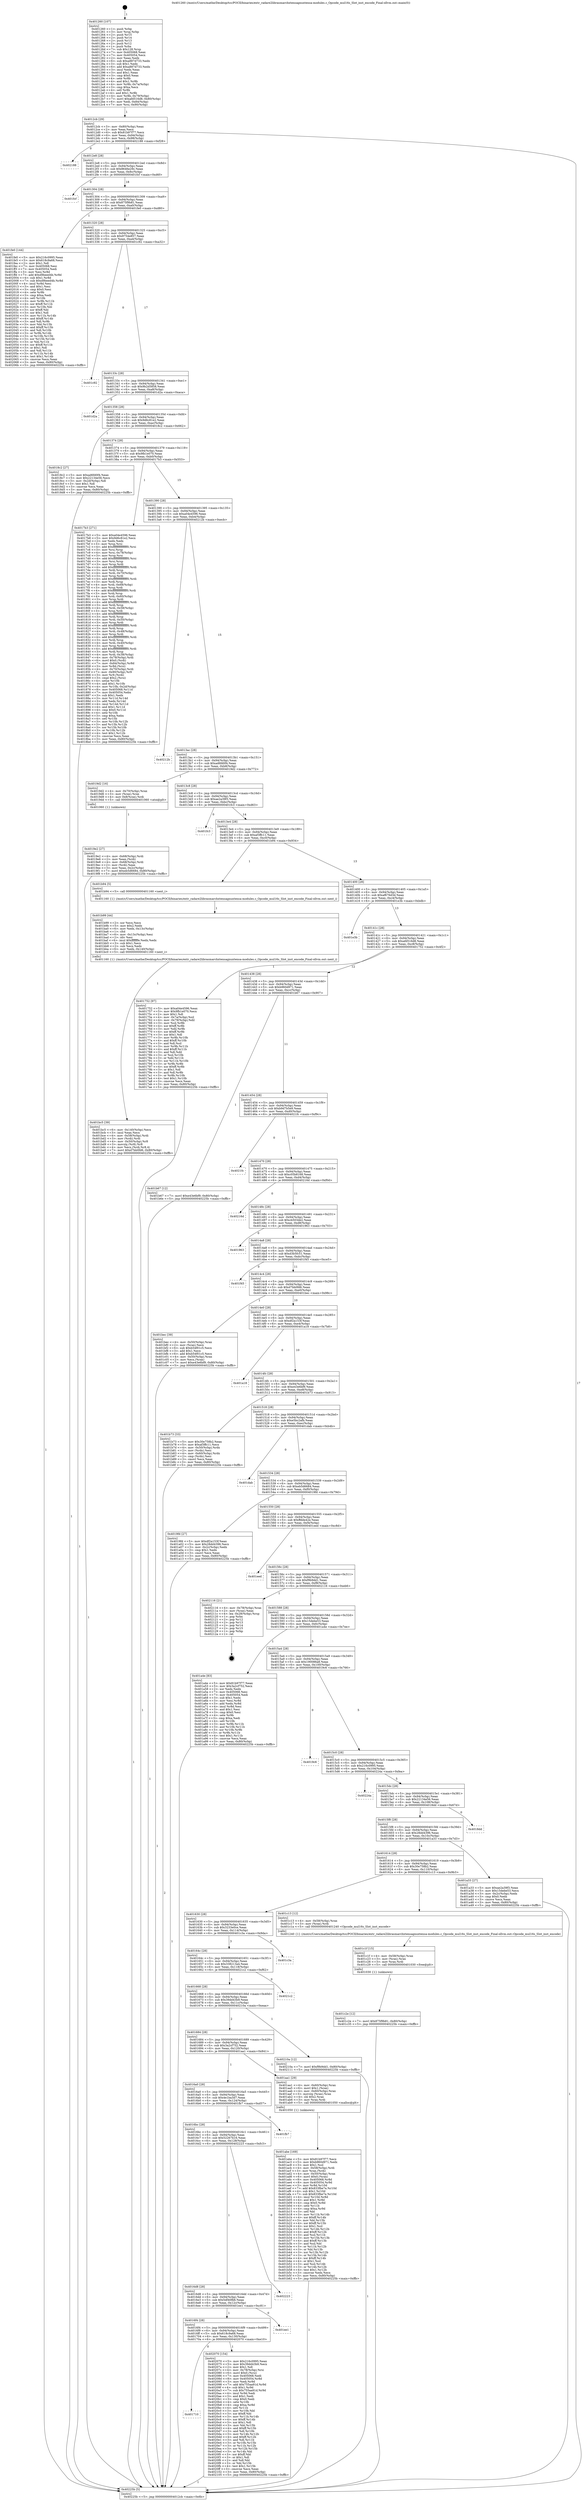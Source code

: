 digraph "0x401260" {
  label = "0x401260 (/mnt/c/Users/mathe/Desktop/tcc/POCII/binaries/extr_radare2librasmarchxtensagnuxtensa-modules.c_Opcode_mul16s_Slot_inst_encode_Final-ollvm.out::main(0))"
  labelloc = "t"
  node[shape=record]

  Entry [label="",width=0.3,height=0.3,shape=circle,fillcolor=black,style=filled]
  "0x4012cb" [label="{
     0x4012cb [29]\l
     | [instrs]\l
     &nbsp;&nbsp;0x4012cb \<+3\>: mov -0x80(%rbp),%eax\l
     &nbsp;&nbsp;0x4012ce \<+2\>: mov %eax,%ecx\l
     &nbsp;&nbsp;0x4012d0 \<+6\>: sub $0x81b97f77,%ecx\l
     &nbsp;&nbsp;0x4012d6 \<+6\>: mov %eax,-0x94(%rbp)\l
     &nbsp;&nbsp;0x4012dc \<+6\>: mov %ecx,-0x98(%rbp)\l
     &nbsp;&nbsp;0x4012e2 \<+6\>: je 0000000000402188 \<main+0xf28\>\l
  }"]
  "0x402188" [label="{
     0x402188\l
  }", style=dashed]
  "0x4012e8" [label="{
     0x4012e8 [28]\l
     | [instrs]\l
     &nbsp;&nbsp;0x4012e8 \<+5\>: jmp 00000000004012ed \<main+0x8d\>\l
     &nbsp;&nbsp;0x4012ed \<+6\>: mov -0x94(%rbp),%eax\l
     &nbsp;&nbsp;0x4012f3 \<+5\>: sub $0x8646e29c,%eax\l
     &nbsp;&nbsp;0x4012f8 \<+6\>: mov %eax,-0x9c(%rbp)\l
     &nbsp;&nbsp;0x4012fe \<+6\>: je 0000000000401fcf \<main+0xd6f\>\l
  }"]
  Exit [label="",width=0.3,height=0.3,shape=circle,fillcolor=black,style=filled,peripheries=2]
  "0x401fcf" [label="{
     0x401fcf\l
  }", style=dashed]
  "0x401304" [label="{
     0x401304 [28]\l
     | [instrs]\l
     &nbsp;&nbsp;0x401304 \<+5\>: jmp 0000000000401309 \<main+0xa9\>\l
     &nbsp;&nbsp;0x401309 \<+6\>: mov -0x94(%rbp),%eax\l
     &nbsp;&nbsp;0x40130f \<+5\>: sub $0x875f9b81,%eax\l
     &nbsp;&nbsp;0x401314 \<+6\>: mov %eax,-0xa0(%rbp)\l
     &nbsp;&nbsp;0x40131a \<+6\>: je 0000000000401fe0 \<main+0xd80\>\l
  }"]
  "0x401710" [label="{
     0x401710\l
  }", style=dashed]
  "0x401fe0" [label="{
     0x401fe0 [144]\l
     | [instrs]\l
     &nbsp;&nbsp;0x401fe0 \<+5\>: mov $0x216c0995,%eax\l
     &nbsp;&nbsp;0x401fe5 \<+5\>: mov $0x618c9a68,%ecx\l
     &nbsp;&nbsp;0x401fea \<+2\>: mov $0x1,%dl\l
     &nbsp;&nbsp;0x401fec \<+7\>: mov 0x405068,%esi\l
     &nbsp;&nbsp;0x401ff3 \<+7\>: mov 0x405054,%edi\l
     &nbsp;&nbsp;0x401ffa \<+3\>: mov %esi,%r8d\l
     &nbsp;&nbsp;0x401ffd \<+7\>: add $0xd9beed4b,%r8d\l
     &nbsp;&nbsp;0x402004 \<+4\>: sub $0x1,%r8d\l
     &nbsp;&nbsp;0x402008 \<+7\>: sub $0xd9beed4b,%r8d\l
     &nbsp;&nbsp;0x40200f \<+4\>: imul %r8d,%esi\l
     &nbsp;&nbsp;0x402013 \<+3\>: and $0x1,%esi\l
     &nbsp;&nbsp;0x402016 \<+3\>: cmp $0x0,%esi\l
     &nbsp;&nbsp;0x402019 \<+4\>: sete %r9b\l
     &nbsp;&nbsp;0x40201d \<+3\>: cmp $0xa,%edi\l
     &nbsp;&nbsp;0x402020 \<+4\>: setl %r10b\l
     &nbsp;&nbsp;0x402024 \<+3\>: mov %r9b,%r11b\l
     &nbsp;&nbsp;0x402027 \<+4\>: xor $0xff,%r11b\l
     &nbsp;&nbsp;0x40202b \<+3\>: mov %r10b,%bl\l
     &nbsp;&nbsp;0x40202e \<+3\>: xor $0xff,%bl\l
     &nbsp;&nbsp;0x402031 \<+3\>: xor $0x1,%dl\l
     &nbsp;&nbsp;0x402034 \<+3\>: mov %r11b,%r14b\l
     &nbsp;&nbsp;0x402037 \<+4\>: and $0xff,%r14b\l
     &nbsp;&nbsp;0x40203b \<+3\>: and %dl,%r9b\l
     &nbsp;&nbsp;0x40203e \<+3\>: mov %bl,%r15b\l
     &nbsp;&nbsp;0x402041 \<+4\>: and $0xff,%r15b\l
     &nbsp;&nbsp;0x402045 \<+3\>: and %dl,%r10b\l
     &nbsp;&nbsp;0x402048 \<+3\>: or %r9b,%r14b\l
     &nbsp;&nbsp;0x40204b \<+3\>: or %r10b,%r15b\l
     &nbsp;&nbsp;0x40204e \<+3\>: xor %r15b,%r14b\l
     &nbsp;&nbsp;0x402051 \<+3\>: or %bl,%r11b\l
     &nbsp;&nbsp;0x402054 \<+4\>: xor $0xff,%r11b\l
     &nbsp;&nbsp;0x402058 \<+3\>: or $0x1,%dl\l
     &nbsp;&nbsp;0x40205b \<+3\>: and %dl,%r11b\l
     &nbsp;&nbsp;0x40205e \<+3\>: or %r11b,%r14b\l
     &nbsp;&nbsp;0x402061 \<+4\>: test $0x1,%r14b\l
     &nbsp;&nbsp;0x402065 \<+3\>: cmovne %ecx,%eax\l
     &nbsp;&nbsp;0x402068 \<+3\>: mov %eax,-0x80(%rbp)\l
     &nbsp;&nbsp;0x40206b \<+5\>: jmp 000000000040225b \<main+0xffb\>\l
  }"]
  "0x401320" [label="{
     0x401320 [28]\l
     | [instrs]\l
     &nbsp;&nbsp;0x401320 \<+5\>: jmp 0000000000401325 \<main+0xc5\>\l
     &nbsp;&nbsp;0x401325 \<+6\>: mov -0x94(%rbp),%eax\l
     &nbsp;&nbsp;0x40132b \<+5\>: sub $0x9754e857,%eax\l
     &nbsp;&nbsp;0x401330 \<+6\>: mov %eax,-0xa4(%rbp)\l
     &nbsp;&nbsp;0x401336 \<+6\>: je 0000000000401c92 \<main+0xa32\>\l
  }"]
  "0x402070" [label="{
     0x402070 [154]\l
     | [instrs]\l
     &nbsp;&nbsp;0x402070 \<+5\>: mov $0x216c0995,%eax\l
     &nbsp;&nbsp;0x402075 \<+5\>: mov $0x39dd43b9,%ecx\l
     &nbsp;&nbsp;0x40207a \<+2\>: mov $0x1,%dl\l
     &nbsp;&nbsp;0x40207c \<+4\>: mov -0x78(%rbp),%rsi\l
     &nbsp;&nbsp;0x402080 \<+6\>: movl $0x0,(%rsi)\l
     &nbsp;&nbsp;0x402086 \<+7\>: mov 0x405068,%edi\l
     &nbsp;&nbsp;0x40208d \<+8\>: mov 0x405054,%r8d\l
     &nbsp;&nbsp;0x402095 \<+3\>: mov %edi,%r9d\l
     &nbsp;&nbsp;0x402098 \<+7\>: add $0x755aa91d,%r9d\l
     &nbsp;&nbsp;0x40209f \<+4\>: sub $0x1,%r9d\l
     &nbsp;&nbsp;0x4020a3 \<+7\>: sub $0x755aa91d,%r9d\l
     &nbsp;&nbsp;0x4020aa \<+4\>: imul %r9d,%edi\l
     &nbsp;&nbsp;0x4020ae \<+3\>: and $0x1,%edi\l
     &nbsp;&nbsp;0x4020b1 \<+3\>: cmp $0x0,%edi\l
     &nbsp;&nbsp;0x4020b4 \<+4\>: sete %r10b\l
     &nbsp;&nbsp;0x4020b8 \<+4\>: cmp $0xa,%r8d\l
     &nbsp;&nbsp;0x4020bc \<+4\>: setl %r11b\l
     &nbsp;&nbsp;0x4020c0 \<+3\>: mov %r10b,%bl\l
     &nbsp;&nbsp;0x4020c3 \<+3\>: xor $0xff,%bl\l
     &nbsp;&nbsp;0x4020c6 \<+3\>: mov %r11b,%r14b\l
     &nbsp;&nbsp;0x4020c9 \<+4\>: xor $0xff,%r14b\l
     &nbsp;&nbsp;0x4020cd \<+3\>: xor $0x1,%dl\l
     &nbsp;&nbsp;0x4020d0 \<+3\>: mov %bl,%r15b\l
     &nbsp;&nbsp;0x4020d3 \<+4\>: and $0xff,%r15b\l
     &nbsp;&nbsp;0x4020d7 \<+3\>: and %dl,%r10b\l
     &nbsp;&nbsp;0x4020da \<+3\>: mov %r14b,%r12b\l
     &nbsp;&nbsp;0x4020dd \<+4\>: and $0xff,%r12b\l
     &nbsp;&nbsp;0x4020e1 \<+3\>: and %dl,%r11b\l
     &nbsp;&nbsp;0x4020e4 \<+3\>: or %r10b,%r15b\l
     &nbsp;&nbsp;0x4020e7 \<+3\>: or %r11b,%r12b\l
     &nbsp;&nbsp;0x4020ea \<+3\>: xor %r12b,%r15b\l
     &nbsp;&nbsp;0x4020ed \<+3\>: or %r14b,%bl\l
     &nbsp;&nbsp;0x4020f0 \<+3\>: xor $0xff,%bl\l
     &nbsp;&nbsp;0x4020f3 \<+3\>: or $0x1,%dl\l
     &nbsp;&nbsp;0x4020f6 \<+2\>: and %dl,%bl\l
     &nbsp;&nbsp;0x4020f8 \<+3\>: or %bl,%r15b\l
     &nbsp;&nbsp;0x4020fb \<+4\>: test $0x1,%r15b\l
     &nbsp;&nbsp;0x4020ff \<+3\>: cmovne %ecx,%eax\l
     &nbsp;&nbsp;0x402102 \<+3\>: mov %eax,-0x80(%rbp)\l
     &nbsp;&nbsp;0x402105 \<+5\>: jmp 000000000040225b \<main+0xffb\>\l
  }"]
  "0x401c92" [label="{
     0x401c92\l
  }", style=dashed]
  "0x40133c" [label="{
     0x40133c [28]\l
     | [instrs]\l
     &nbsp;&nbsp;0x40133c \<+5\>: jmp 0000000000401341 \<main+0xe1\>\l
     &nbsp;&nbsp;0x401341 \<+6\>: mov -0x94(%rbp),%eax\l
     &nbsp;&nbsp;0x401347 \<+5\>: sub $0x9b2d5858,%eax\l
     &nbsp;&nbsp;0x40134c \<+6\>: mov %eax,-0xa8(%rbp)\l
     &nbsp;&nbsp;0x401352 \<+6\>: je 0000000000401d2a \<main+0xaca\>\l
  }"]
  "0x4016f4" [label="{
     0x4016f4 [28]\l
     | [instrs]\l
     &nbsp;&nbsp;0x4016f4 \<+5\>: jmp 00000000004016f9 \<main+0x499\>\l
     &nbsp;&nbsp;0x4016f9 \<+6\>: mov -0x94(%rbp),%eax\l
     &nbsp;&nbsp;0x4016ff \<+5\>: sub $0x618c9a68,%eax\l
     &nbsp;&nbsp;0x401704 \<+6\>: mov %eax,-0x130(%rbp)\l
     &nbsp;&nbsp;0x40170a \<+6\>: je 0000000000402070 \<main+0xe10\>\l
  }"]
  "0x401d2a" [label="{
     0x401d2a\l
  }", style=dashed]
  "0x401358" [label="{
     0x401358 [28]\l
     | [instrs]\l
     &nbsp;&nbsp;0x401358 \<+5\>: jmp 000000000040135d \<main+0xfd\>\l
     &nbsp;&nbsp;0x40135d \<+6\>: mov -0x94(%rbp),%eax\l
     &nbsp;&nbsp;0x401363 \<+5\>: sub $0x9d6c81e2,%eax\l
     &nbsp;&nbsp;0x401368 \<+6\>: mov %eax,-0xac(%rbp)\l
     &nbsp;&nbsp;0x40136e \<+6\>: je 00000000004018c2 \<main+0x662\>\l
  }"]
  "0x401ee1" [label="{
     0x401ee1\l
  }", style=dashed]
  "0x4018c2" [label="{
     0x4018c2 [27]\l
     | [instrs]\l
     &nbsp;&nbsp;0x4018c2 \<+5\>: mov $0xad6fd0f4,%eax\l
     &nbsp;&nbsp;0x4018c7 \<+5\>: mov $0x22134e56,%ecx\l
     &nbsp;&nbsp;0x4018cc \<+3\>: mov -0x2d(%rbp),%dl\l
     &nbsp;&nbsp;0x4018cf \<+3\>: test $0x1,%dl\l
     &nbsp;&nbsp;0x4018d2 \<+3\>: cmovne %ecx,%eax\l
     &nbsp;&nbsp;0x4018d5 \<+3\>: mov %eax,-0x80(%rbp)\l
     &nbsp;&nbsp;0x4018d8 \<+5\>: jmp 000000000040225b \<main+0xffb\>\l
  }"]
  "0x401374" [label="{
     0x401374 [28]\l
     | [instrs]\l
     &nbsp;&nbsp;0x401374 \<+5\>: jmp 0000000000401379 \<main+0x119\>\l
     &nbsp;&nbsp;0x401379 \<+6\>: mov -0x94(%rbp),%eax\l
     &nbsp;&nbsp;0x40137f \<+5\>: sub $0x9fb1e070,%eax\l
     &nbsp;&nbsp;0x401384 \<+6\>: mov %eax,-0xb0(%rbp)\l
     &nbsp;&nbsp;0x40138a \<+6\>: je 00000000004017b3 \<main+0x553\>\l
  }"]
  "0x4016d8" [label="{
     0x4016d8 [28]\l
     | [instrs]\l
     &nbsp;&nbsp;0x4016d8 \<+5\>: jmp 00000000004016dd \<main+0x47d\>\l
     &nbsp;&nbsp;0x4016dd \<+6\>: mov -0x94(%rbp),%eax\l
     &nbsp;&nbsp;0x4016e3 \<+5\>: sub $0x5df40fb6,%eax\l
     &nbsp;&nbsp;0x4016e8 \<+6\>: mov %eax,-0x12c(%rbp)\l
     &nbsp;&nbsp;0x4016ee \<+6\>: je 0000000000401ee1 \<main+0xc81\>\l
  }"]
  "0x4017b3" [label="{
     0x4017b3 [271]\l
     | [instrs]\l
     &nbsp;&nbsp;0x4017b3 \<+5\>: mov $0xa04e4596,%eax\l
     &nbsp;&nbsp;0x4017b8 \<+5\>: mov $0x9d6c81e2,%ecx\l
     &nbsp;&nbsp;0x4017bd \<+2\>: xor %edx,%edx\l
     &nbsp;&nbsp;0x4017bf \<+3\>: mov %rsp,%rsi\l
     &nbsp;&nbsp;0x4017c2 \<+4\>: add $0xfffffffffffffff0,%rsi\l
     &nbsp;&nbsp;0x4017c6 \<+3\>: mov %rsi,%rsp\l
     &nbsp;&nbsp;0x4017c9 \<+4\>: mov %rsi,-0x78(%rbp)\l
     &nbsp;&nbsp;0x4017cd \<+3\>: mov %rsp,%rsi\l
     &nbsp;&nbsp;0x4017d0 \<+4\>: add $0xfffffffffffffff0,%rsi\l
     &nbsp;&nbsp;0x4017d4 \<+3\>: mov %rsi,%rsp\l
     &nbsp;&nbsp;0x4017d7 \<+3\>: mov %rsp,%rdi\l
     &nbsp;&nbsp;0x4017da \<+4\>: add $0xfffffffffffffff0,%rdi\l
     &nbsp;&nbsp;0x4017de \<+3\>: mov %rdi,%rsp\l
     &nbsp;&nbsp;0x4017e1 \<+4\>: mov %rdi,-0x70(%rbp)\l
     &nbsp;&nbsp;0x4017e5 \<+3\>: mov %rsp,%rdi\l
     &nbsp;&nbsp;0x4017e8 \<+4\>: add $0xfffffffffffffff0,%rdi\l
     &nbsp;&nbsp;0x4017ec \<+3\>: mov %rdi,%rsp\l
     &nbsp;&nbsp;0x4017ef \<+4\>: mov %rdi,-0x68(%rbp)\l
     &nbsp;&nbsp;0x4017f3 \<+3\>: mov %rsp,%rdi\l
     &nbsp;&nbsp;0x4017f6 \<+4\>: add $0xfffffffffffffff0,%rdi\l
     &nbsp;&nbsp;0x4017fa \<+3\>: mov %rdi,%rsp\l
     &nbsp;&nbsp;0x4017fd \<+4\>: mov %rdi,-0x60(%rbp)\l
     &nbsp;&nbsp;0x401801 \<+3\>: mov %rsp,%rdi\l
     &nbsp;&nbsp;0x401804 \<+4\>: add $0xfffffffffffffff0,%rdi\l
     &nbsp;&nbsp;0x401808 \<+3\>: mov %rdi,%rsp\l
     &nbsp;&nbsp;0x40180b \<+4\>: mov %rdi,-0x58(%rbp)\l
     &nbsp;&nbsp;0x40180f \<+3\>: mov %rsp,%rdi\l
     &nbsp;&nbsp;0x401812 \<+4\>: add $0xfffffffffffffff0,%rdi\l
     &nbsp;&nbsp;0x401816 \<+3\>: mov %rdi,%rsp\l
     &nbsp;&nbsp;0x401819 \<+4\>: mov %rdi,-0x50(%rbp)\l
     &nbsp;&nbsp;0x40181d \<+3\>: mov %rsp,%rdi\l
     &nbsp;&nbsp;0x401820 \<+4\>: add $0xfffffffffffffff0,%rdi\l
     &nbsp;&nbsp;0x401824 \<+3\>: mov %rdi,%rsp\l
     &nbsp;&nbsp;0x401827 \<+4\>: mov %rdi,-0x48(%rbp)\l
     &nbsp;&nbsp;0x40182b \<+3\>: mov %rsp,%rdi\l
     &nbsp;&nbsp;0x40182e \<+4\>: add $0xfffffffffffffff0,%rdi\l
     &nbsp;&nbsp;0x401832 \<+3\>: mov %rdi,%rsp\l
     &nbsp;&nbsp;0x401835 \<+4\>: mov %rdi,-0x40(%rbp)\l
     &nbsp;&nbsp;0x401839 \<+3\>: mov %rsp,%rdi\l
     &nbsp;&nbsp;0x40183c \<+4\>: add $0xfffffffffffffff0,%rdi\l
     &nbsp;&nbsp;0x401840 \<+3\>: mov %rdi,%rsp\l
     &nbsp;&nbsp;0x401843 \<+4\>: mov %rdi,-0x38(%rbp)\l
     &nbsp;&nbsp;0x401847 \<+4\>: mov -0x78(%rbp),%rdi\l
     &nbsp;&nbsp;0x40184b \<+6\>: movl $0x0,(%rdi)\l
     &nbsp;&nbsp;0x401851 \<+7\>: mov -0x84(%rbp),%r8d\l
     &nbsp;&nbsp;0x401858 \<+3\>: mov %r8d,(%rsi)\l
     &nbsp;&nbsp;0x40185b \<+4\>: mov -0x70(%rbp),%rdi\l
     &nbsp;&nbsp;0x40185f \<+7\>: mov -0x90(%rbp),%r9\l
     &nbsp;&nbsp;0x401866 \<+3\>: mov %r9,(%rdi)\l
     &nbsp;&nbsp;0x401869 \<+3\>: cmpl $0x2,(%rsi)\l
     &nbsp;&nbsp;0x40186c \<+4\>: setne %r10b\l
     &nbsp;&nbsp;0x401870 \<+4\>: and $0x1,%r10b\l
     &nbsp;&nbsp;0x401874 \<+4\>: mov %r10b,-0x2d(%rbp)\l
     &nbsp;&nbsp;0x401878 \<+8\>: mov 0x405068,%r11d\l
     &nbsp;&nbsp;0x401880 \<+7\>: mov 0x405054,%ebx\l
     &nbsp;&nbsp;0x401887 \<+3\>: sub $0x1,%edx\l
     &nbsp;&nbsp;0x40188a \<+3\>: mov %r11d,%r14d\l
     &nbsp;&nbsp;0x40188d \<+3\>: add %edx,%r14d\l
     &nbsp;&nbsp;0x401890 \<+4\>: imul %r14d,%r11d\l
     &nbsp;&nbsp;0x401894 \<+4\>: and $0x1,%r11d\l
     &nbsp;&nbsp;0x401898 \<+4\>: cmp $0x0,%r11d\l
     &nbsp;&nbsp;0x40189c \<+4\>: sete %r10b\l
     &nbsp;&nbsp;0x4018a0 \<+3\>: cmp $0xa,%ebx\l
     &nbsp;&nbsp;0x4018a3 \<+4\>: setl %r15b\l
     &nbsp;&nbsp;0x4018a7 \<+3\>: mov %r10b,%r12b\l
     &nbsp;&nbsp;0x4018aa \<+3\>: and %r15b,%r12b\l
     &nbsp;&nbsp;0x4018ad \<+3\>: xor %r15b,%r10b\l
     &nbsp;&nbsp;0x4018b0 \<+3\>: or %r10b,%r12b\l
     &nbsp;&nbsp;0x4018b3 \<+4\>: test $0x1,%r12b\l
     &nbsp;&nbsp;0x4018b7 \<+3\>: cmovne %ecx,%eax\l
     &nbsp;&nbsp;0x4018ba \<+3\>: mov %eax,-0x80(%rbp)\l
     &nbsp;&nbsp;0x4018bd \<+5\>: jmp 000000000040225b \<main+0xffb\>\l
  }"]
  "0x401390" [label="{
     0x401390 [28]\l
     | [instrs]\l
     &nbsp;&nbsp;0x401390 \<+5\>: jmp 0000000000401395 \<main+0x135\>\l
     &nbsp;&nbsp;0x401395 \<+6\>: mov -0x94(%rbp),%eax\l
     &nbsp;&nbsp;0x40139b \<+5\>: sub $0xa04e4596,%eax\l
     &nbsp;&nbsp;0x4013a0 \<+6\>: mov %eax,-0xb4(%rbp)\l
     &nbsp;&nbsp;0x4013a6 \<+6\>: je 000000000040212b \<main+0xecb\>\l
  }"]
  "0x402223" [label="{
     0x402223\l
  }", style=dashed]
  "0x40212b" [label="{
     0x40212b\l
  }", style=dashed]
  "0x4013ac" [label="{
     0x4013ac [28]\l
     | [instrs]\l
     &nbsp;&nbsp;0x4013ac \<+5\>: jmp 00000000004013b1 \<main+0x151\>\l
     &nbsp;&nbsp;0x4013b1 \<+6\>: mov -0x94(%rbp),%eax\l
     &nbsp;&nbsp;0x4013b7 \<+5\>: sub $0xad6fd0f4,%eax\l
     &nbsp;&nbsp;0x4013bc \<+6\>: mov %eax,-0xb8(%rbp)\l
     &nbsp;&nbsp;0x4013c2 \<+6\>: je 00000000004019d2 \<main+0x772\>\l
  }"]
  "0x4016bc" [label="{
     0x4016bc [28]\l
     | [instrs]\l
     &nbsp;&nbsp;0x4016bc \<+5\>: jmp 00000000004016c1 \<main+0x461\>\l
     &nbsp;&nbsp;0x4016c1 \<+6\>: mov -0x94(%rbp),%eax\l
     &nbsp;&nbsp;0x4016c7 \<+5\>: sub $0x52267b16,%eax\l
     &nbsp;&nbsp;0x4016cc \<+6\>: mov %eax,-0x128(%rbp)\l
     &nbsp;&nbsp;0x4016d2 \<+6\>: je 0000000000402223 \<main+0xfc3\>\l
  }"]
  "0x4019d2" [label="{
     0x4019d2 [16]\l
     | [instrs]\l
     &nbsp;&nbsp;0x4019d2 \<+4\>: mov -0x70(%rbp),%rax\l
     &nbsp;&nbsp;0x4019d6 \<+3\>: mov (%rax),%rax\l
     &nbsp;&nbsp;0x4019d9 \<+4\>: mov 0x8(%rax),%rdi\l
     &nbsp;&nbsp;0x4019dd \<+5\>: call 0000000000401060 \<atoi@plt\>\l
     | [calls]\l
     &nbsp;&nbsp;0x401060 \{1\} (unknown)\l
  }"]
  "0x4013c8" [label="{
     0x4013c8 [28]\l
     | [instrs]\l
     &nbsp;&nbsp;0x4013c8 \<+5\>: jmp 00000000004013cd \<main+0x16d\>\l
     &nbsp;&nbsp;0x4013cd \<+6\>: mov -0x94(%rbp),%eax\l
     &nbsp;&nbsp;0x4013d3 \<+5\>: sub $0xae2a39f3,%eax\l
     &nbsp;&nbsp;0x4013d8 \<+6\>: mov %eax,-0xbc(%rbp)\l
     &nbsp;&nbsp;0x4013de \<+6\>: je 0000000000401fc3 \<main+0xd63\>\l
  }"]
  "0x401fb7" [label="{
     0x401fb7\l
  }", style=dashed]
  "0x401fc3" [label="{
     0x401fc3\l
  }", style=dashed]
  "0x4013e4" [label="{
     0x4013e4 [28]\l
     | [instrs]\l
     &nbsp;&nbsp;0x4013e4 \<+5\>: jmp 00000000004013e9 \<main+0x189\>\l
     &nbsp;&nbsp;0x4013e9 \<+6\>: mov -0x94(%rbp),%eax\l
     &nbsp;&nbsp;0x4013ef \<+5\>: sub $0xaf3ffc11,%eax\l
     &nbsp;&nbsp;0x4013f4 \<+6\>: mov %eax,-0xc0(%rbp)\l
     &nbsp;&nbsp;0x4013fa \<+6\>: je 0000000000401b94 \<main+0x934\>\l
  }"]
  "0x401c2e" [label="{
     0x401c2e [12]\l
     | [instrs]\l
     &nbsp;&nbsp;0x401c2e \<+7\>: movl $0x875f9b81,-0x80(%rbp)\l
     &nbsp;&nbsp;0x401c35 \<+5\>: jmp 000000000040225b \<main+0xffb\>\l
  }"]
  "0x401b94" [label="{
     0x401b94 [5]\l
     | [instrs]\l
     &nbsp;&nbsp;0x401b94 \<+5\>: call 0000000000401160 \<next_i\>\l
     | [calls]\l
     &nbsp;&nbsp;0x401160 \{1\} (/mnt/c/Users/mathe/Desktop/tcc/POCII/binaries/extr_radare2librasmarchxtensagnuxtensa-modules.c_Opcode_mul16s_Slot_inst_encode_Final-ollvm.out::next_i)\l
  }"]
  "0x401400" [label="{
     0x401400 [28]\l
     | [instrs]\l
     &nbsp;&nbsp;0x401400 \<+5\>: jmp 0000000000401405 \<main+0x1a5\>\l
     &nbsp;&nbsp;0x401405 \<+6\>: mov -0x94(%rbp),%eax\l
     &nbsp;&nbsp;0x40140b \<+5\>: sub $0xaf676d3d,%eax\l
     &nbsp;&nbsp;0x401410 \<+6\>: mov %eax,-0xc4(%rbp)\l
     &nbsp;&nbsp;0x401416 \<+6\>: je 0000000000401e3b \<main+0xbdb\>\l
  }"]
  "0x401c1f" [label="{
     0x401c1f [15]\l
     | [instrs]\l
     &nbsp;&nbsp;0x401c1f \<+4\>: mov -0x58(%rbp),%rax\l
     &nbsp;&nbsp;0x401c23 \<+3\>: mov (%rax),%rax\l
     &nbsp;&nbsp;0x401c26 \<+3\>: mov %rax,%rdi\l
     &nbsp;&nbsp;0x401c29 \<+5\>: call 0000000000401030 \<free@plt\>\l
     | [calls]\l
     &nbsp;&nbsp;0x401030 \{1\} (unknown)\l
  }"]
  "0x401e3b" [label="{
     0x401e3b\l
  }", style=dashed]
  "0x40141c" [label="{
     0x40141c [28]\l
     | [instrs]\l
     &nbsp;&nbsp;0x40141c \<+5\>: jmp 0000000000401421 \<main+0x1c1\>\l
     &nbsp;&nbsp;0x401421 \<+6\>: mov -0x94(%rbp),%eax\l
     &nbsp;&nbsp;0x401427 \<+5\>: sub $0xafd516d8,%eax\l
     &nbsp;&nbsp;0x40142c \<+6\>: mov %eax,-0xc8(%rbp)\l
     &nbsp;&nbsp;0x401432 \<+6\>: je 0000000000401752 \<main+0x4f2\>\l
  }"]
  "0x401bc5" [label="{
     0x401bc5 [39]\l
     | [instrs]\l
     &nbsp;&nbsp;0x401bc5 \<+6\>: mov -0x140(%rbp),%ecx\l
     &nbsp;&nbsp;0x401bcb \<+3\>: imul %eax,%ecx\l
     &nbsp;&nbsp;0x401bce \<+4\>: mov -0x58(%rbp),%rdi\l
     &nbsp;&nbsp;0x401bd2 \<+3\>: mov (%rdi),%rdi\l
     &nbsp;&nbsp;0x401bd5 \<+4\>: mov -0x50(%rbp),%r8\l
     &nbsp;&nbsp;0x401bd9 \<+3\>: movslq (%r8),%r8\l
     &nbsp;&nbsp;0x401bdc \<+4\>: mov %ecx,(%rdi,%r8,4)\l
     &nbsp;&nbsp;0x401be0 \<+7\>: movl $0xd7bb0fd6,-0x80(%rbp)\l
     &nbsp;&nbsp;0x401be7 \<+5\>: jmp 000000000040225b \<main+0xffb\>\l
  }"]
  "0x401752" [label="{
     0x401752 [97]\l
     | [instrs]\l
     &nbsp;&nbsp;0x401752 \<+5\>: mov $0xa04e4596,%eax\l
     &nbsp;&nbsp;0x401757 \<+5\>: mov $0x9fb1e070,%ecx\l
     &nbsp;&nbsp;0x40175c \<+2\>: mov $0x1,%dl\l
     &nbsp;&nbsp;0x40175e \<+4\>: mov -0x7a(%rbp),%sil\l
     &nbsp;&nbsp;0x401762 \<+4\>: mov -0x79(%rbp),%dil\l
     &nbsp;&nbsp;0x401766 \<+3\>: mov %sil,%r8b\l
     &nbsp;&nbsp;0x401769 \<+4\>: xor $0xff,%r8b\l
     &nbsp;&nbsp;0x40176d \<+3\>: mov %dil,%r9b\l
     &nbsp;&nbsp;0x401770 \<+4\>: xor $0xff,%r9b\l
     &nbsp;&nbsp;0x401774 \<+3\>: xor $0x1,%dl\l
     &nbsp;&nbsp;0x401777 \<+3\>: mov %r8b,%r10b\l
     &nbsp;&nbsp;0x40177a \<+4\>: and $0xff,%r10b\l
     &nbsp;&nbsp;0x40177e \<+3\>: and %dl,%sil\l
     &nbsp;&nbsp;0x401781 \<+3\>: mov %r9b,%r11b\l
     &nbsp;&nbsp;0x401784 \<+4\>: and $0xff,%r11b\l
     &nbsp;&nbsp;0x401788 \<+3\>: and %dl,%dil\l
     &nbsp;&nbsp;0x40178b \<+3\>: or %sil,%r10b\l
     &nbsp;&nbsp;0x40178e \<+3\>: or %dil,%r11b\l
     &nbsp;&nbsp;0x401791 \<+3\>: xor %r11b,%r10b\l
     &nbsp;&nbsp;0x401794 \<+3\>: or %r9b,%r8b\l
     &nbsp;&nbsp;0x401797 \<+4\>: xor $0xff,%r8b\l
     &nbsp;&nbsp;0x40179b \<+3\>: or $0x1,%dl\l
     &nbsp;&nbsp;0x40179e \<+3\>: and %dl,%r8b\l
     &nbsp;&nbsp;0x4017a1 \<+3\>: or %r8b,%r10b\l
     &nbsp;&nbsp;0x4017a4 \<+4\>: test $0x1,%r10b\l
     &nbsp;&nbsp;0x4017a8 \<+3\>: cmovne %ecx,%eax\l
     &nbsp;&nbsp;0x4017ab \<+3\>: mov %eax,-0x80(%rbp)\l
     &nbsp;&nbsp;0x4017ae \<+5\>: jmp 000000000040225b \<main+0xffb\>\l
  }"]
  "0x401438" [label="{
     0x401438 [28]\l
     | [instrs]\l
     &nbsp;&nbsp;0x401438 \<+5\>: jmp 000000000040143d \<main+0x1dd\>\l
     &nbsp;&nbsp;0x40143d \<+6\>: mov -0x94(%rbp),%eax\l
     &nbsp;&nbsp;0x401443 \<+5\>: sub $0xb960d971,%eax\l
     &nbsp;&nbsp;0x401448 \<+6\>: mov %eax,-0xcc(%rbp)\l
     &nbsp;&nbsp;0x40144e \<+6\>: je 0000000000401b67 \<main+0x907\>\l
  }"]
  "0x40225b" [label="{
     0x40225b [5]\l
     | [instrs]\l
     &nbsp;&nbsp;0x40225b \<+5\>: jmp 00000000004012cb \<main+0x6b\>\l
  }"]
  "0x401260" [label="{
     0x401260 [107]\l
     | [instrs]\l
     &nbsp;&nbsp;0x401260 \<+1\>: push %rbp\l
     &nbsp;&nbsp;0x401261 \<+3\>: mov %rsp,%rbp\l
     &nbsp;&nbsp;0x401264 \<+2\>: push %r15\l
     &nbsp;&nbsp;0x401266 \<+2\>: push %r14\l
     &nbsp;&nbsp;0x401268 \<+2\>: push %r13\l
     &nbsp;&nbsp;0x40126a \<+2\>: push %r12\l
     &nbsp;&nbsp;0x40126c \<+1\>: push %rbx\l
     &nbsp;&nbsp;0x40126d \<+7\>: sub $0x128,%rsp\l
     &nbsp;&nbsp;0x401274 \<+7\>: mov 0x405068,%eax\l
     &nbsp;&nbsp;0x40127b \<+7\>: mov 0x405054,%ecx\l
     &nbsp;&nbsp;0x401282 \<+2\>: mov %eax,%edx\l
     &nbsp;&nbsp;0x401284 \<+6\>: sub $0xa887d733,%edx\l
     &nbsp;&nbsp;0x40128a \<+3\>: sub $0x1,%edx\l
     &nbsp;&nbsp;0x40128d \<+6\>: add $0xa887d733,%edx\l
     &nbsp;&nbsp;0x401293 \<+3\>: imul %edx,%eax\l
     &nbsp;&nbsp;0x401296 \<+3\>: and $0x1,%eax\l
     &nbsp;&nbsp;0x401299 \<+3\>: cmp $0x0,%eax\l
     &nbsp;&nbsp;0x40129c \<+4\>: sete %r8b\l
     &nbsp;&nbsp;0x4012a0 \<+4\>: and $0x1,%r8b\l
     &nbsp;&nbsp;0x4012a4 \<+4\>: mov %r8b,-0x7a(%rbp)\l
     &nbsp;&nbsp;0x4012a8 \<+3\>: cmp $0xa,%ecx\l
     &nbsp;&nbsp;0x4012ab \<+4\>: setl %r8b\l
     &nbsp;&nbsp;0x4012af \<+4\>: and $0x1,%r8b\l
     &nbsp;&nbsp;0x4012b3 \<+4\>: mov %r8b,-0x79(%rbp)\l
     &nbsp;&nbsp;0x4012b7 \<+7\>: movl $0xafd516d8,-0x80(%rbp)\l
     &nbsp;&nbsp;0x4012be \<+6\>: mov %edi,-0x84(%rbp)\l
     &nbsp;&nbsp;0x4012c4 \<+7\>: mov %rsi,-0x90(%rbp)\l
  }"]
  "0x401b99" [label="{
     0x401b99 [44]\l
     | [instrs]\l
     &nbsp;&nbsp;0x401b99 \<+2\>: xor %ecx,%ecx\l
     &nbsp;&nbsp;0x401b9b \<+5\>: mov $0x2,%edx\l
     &nbsp;&nbsp;0x401ba0 \<+6\>: mov %edx,-0x13c(%rbp)\l
     &nbsp;&nbsp;0x401ba6 \<+1\>: cltd\l
     &nbsp;&nbsp;0x401ba7 \<+6\>: mov -0x13c(%rbp),%esi\l
     &nbsp;&nbsp;0x401bad \<+2\>: idiv %esi\l
     &nbsp;&nbsp;0x401baf \<+6\>: imul $0xfffffffe,%edx,%edx\l
     &nbsp;&nbsp;0x401bb5 \<+3\>: sub $0x1,%ecx\l
     &nbsp;&nbsp;0x401bb8 \<+2\>: sub %ecx,%edx\l
     &nbsp;&nbsp;0x401bba \<+6\>: mov %edx,-0x140(%rbp)\l
     &nbsp;&nbsp;0x401bc0 \<+5\>: call 0000000000401160 \<next_i\>\l
     | [calls]\l
     &nbsp;&nbsp;0x401160 \{1\} (/mnt/c/Users/mathe/Desktop/tcc/POCII/binaries/extr_radare2librasmarchxtensagnuxtensa-modules.c_Opcode_mul16s_Slot_inst_encode_Final-ollvm.out::next_i)\l
  }"]
  "0x4019e2" [label="{
     0x4019e2 [27]\l
     | [instrs]\l
     &nbsp;&nbsp;0x4019e2 \<+4\>: mov -0x68(%rbp),%rdi\l
     &nbsp;&nbsp;0x4019e6 \<+2\>: mov %eax,(%rdi)\l
     &nbsp;&nbsp;0x4019e8 \<+4\>: mov -0x68(%rbp),%rdi\l
     &nbsp;&nbsp;0x4019ec \<+2\>: mov (%rdi),%eax\l
     &nbsp;&nbsp;0x4019ee \<+3\>: mov %eax,-0x2c(%rbp)\l
     &nbsp;&nbsp;0x4019f1 \<+7\>: movl $0xeb5d6684,-0x80(%rbp)\l
     &nbsp;&nbsp;0x4019f8 \<+5\>: jmp 000000000040225b \<main+0xffb\>\l
  }"]
  "0x401abe" [label="{
     0x401abe [169]\l
     | [instrs]\l
     &nbsp;&nbsp;0x401abe \<+5\>: mov $0x81b97f77,%ecx\l
     &nbsp;&nbsp;0x401ac3 \<+5\>: mov $0xb960d971,%edx\l
     &nbsp;&nbsp;0x401ac8 \<+3\>: mov $0x1,%sil\l
     &nbsp;&nbsp;0x401acb \<+4\>: mov -0x58(%rbp),%rdi\l
     &nbsp;&nbsp;0x401acf \<+3\>: mov %rax,(%rdi)\l
     &nbsp;&nbsp;0x401ad2 \<+4\>: mov -0x50(%rbp),%rax\l
     &nbsp;&nbsp;0x401ad6 \<+6\>: movl $0x0,(%rax)\l
     &nbsp;&nbsp;0x401adc \<+8\>: mov 0x405068,%r8d\l
     &nbsp;&nbsp;0x401ae4 \<+8\>: mov 0x405054,%r9d\l
     &nbsp;&nbsp;0x401aec \<+3\>: mov %r8d,%r10d\l
     &nbsp;&nbsp;0x401aef \<+7\>: add $0x833fbe7e,%r10d\l
     &nbsp;&nbsp;0x401af6 \<+4\>: sub $0x1,%r10d\l
     &nbsp;&nbsp;0x401afa \<+7\>: sub $0x833fbe7e,%r10d\l
     &nbsp;&nbsp;0x401b01 \<+4\>: imul %r10d,%r8d\l
     &nbsp;&nbsp;0x401b05 \<+4\>: and $0x1,%r8d\l
     &nbsp;&nbsp;0x401b09 \<+4\>: cmp $0x0,%r8d\l
     &nbsp;&nbsp;0x401b0d \<+4\>: sete %r11b\l
     &nbsp;&nbsp;0x401b11 \<+4\>: cmp $0xa,%r9d\l
     &nbsp;&nbsp;0x401b15 \<+3\>: setl %bl\l
     &nbsp;&nbsp;0x401b18 \<+3\>: mov %r11b,%r14b\l
     &nbsp;&nbsp;0x401b1b \<+4\>: xor $0xff,%r14b\l
     &nbsp;&nbsp;0x401b1f \<+3\>: mov %bl,%r15b\l
     &nbsp;&nbsp;0x401b22 \<+4\>: xor $0xff,%r15b\l
     &nbsp;&nbsp;0x401b26 \<+4\>: xor $0x1,%sil\l
     &nbsp;&nbsp;0x401b2a \<+3\>: mov %r14b,%r12b\l
     &nbsp;&nbsp;0x401b2d \<+4\>: and $0xff,%r12b\l
     &nbsp;&nbsp;0x401b31 \<+3\>: and %sil,%r11b\l
     &nbsp;&nbsp;0x401b34 \<+3\>: mov %r15b,%r13b\l
     &nbsp;&nbsp;0x401b37 \<+4\>: and $0xff,%r13b\l
     &nbsp;&nbsp;0x401b3b \<+3\>: and %sil,%bl\l
     &nbsp;&nbsp;0x401b3e \<+3\>: or %r11b,%r12b\l
     &nbsp;&nbsp;0x401b41 \<+3\>: or %bl,%r13b\l
     &nbsp;&nbsp;0x401b44 \<+3\>: xor %r13b,%r12b\l
     &nbsp;&nbsp;0x401b47 \<+3\>: or %r15b,%r14b\l
     &nbsp;&nbsp;0x401b4a \<+4\>: xor $0xff,%r14b\l
     &nbsp;&nbsp;0x401b4e \<+4\>: or $0x1,%sil\l
     &nbsp;&nbsp;0x401b52 \<+3\>: and %sil,%r14b\l
     &nbsp;&nbsp;0x401b55 \<+3\>: or %r14b,%r12b\l
     &nbsp;&nbsp;0x401b58 \<+4\>: test $0x1,%r12b\l
     &nbsp;&nbsp;0x401b5c \<+3\>: cmovne %edx,%ecx\l
     &nbsp;&nbsp;0x401b5f \<+3\>: mov %ecx,-0x80(%rbp)\l
     &nbsp;&nbsp;0x401b62 \<+5\>: jmp 000000000040225b \<main+0xffb\>\l
  }"]
  "0x401b67" [label="{
     0x401b67 [12]\l
     | [instrs]\l
     &nbsp;&nbsp;0x401b67 \<+7\>: movl $0xe43e6bf9,-0x80(%rbp)\l
     &nbsp;&nbsp;0x401b6e \<+5\>: jmp 000000000040225b \<main+0xffb\>\l
  }"]
  "0x401454" [label="{
     0x401454 [28]\l
     | [instrs]\l
     &nbsp;&nbsp;0x401454 \<+5\>: jmp 0000000000401459 \<main+0x1f9\>\l
     &nbsp;&nbsp;0x401459 \<+6\>: mov -0x94(%rbp),%eax\l
     &nbsp;&nbsp;0x40145f \<+5\>: sub $0xb9d7b5e9,%eax\l
     &nbsp;&nbsp;0x401464 \<+6\>: mov %eax,-0xd0(%rbp)\l
     &nbsp;&nbsp;0x40146a \<+6\>: je 00000000004021fc \<main+0xf9c\>\l
  }"]
  "0x4016a0" [label="{
     0x4016a0 [28]\l
     | [instrs]\l
     &nbsp;&nbsp;0x4016a0 \<+5\>: jmp 00000000004016a5 \<main+0x445\>\l
     &nbsp;&nbsp;0x4016a5 \<+6\>: mov -0x94(%rbp),%eax\l
     &nbsp;&nbsp;0x4016ab \<+5\>: sub $0x4e1ba3d7,%eax\l
     &nbsp;&nbsp;0x4016b0 \<+6\>: mov %eax,-0x124(%rbp)\l
     &nbsp;&nbsp;0x4016b6 \<+6\>: je 0000000000401fb7 \<main+0xd57\>\l
  }"]
  "0x4021fc" [label="{
     0x4021fc\l
  }", style=dashed]
  "0x401470" [label="{
     0x401470 [28]\l
     | [instrs]\l
     &nbsp;&nbsp;0x401470 \<+5\>: jmp 0000000000401475 \<main+0x215\>\l
     &nbsp;&nbsp;0x401475 \<+6\>: mov -0x94(%rbp),%eax\l
     &nbsp;&nbsp;0x40147b \<+5\>: sub $0xc05b8168,%eax\l
     &nbsp;&nbsp;0x401480 \<+6\>: mov %eax,-0xd4(%rbp)\l
     &nbsp;&nbsp;0x401486 \<+6\>: je 000000000040216d \<main+0xf0d\>\l
  }"]
  "0x401aa1" [label="{
     0x401aa1 [29]\l
     | [instrs]\l
     &nbsp;&nbsp;0x401aa1 \<+4\>: mov -0x60(%rbp),%rax\l
     &nbsp;&nbsp;0x401aa5 \<+6\>: movl $0x1,(%rax)\l
     &nbsp;&nbsp;0x401aab \<+4\>: mov -0x60(%rbp),%rax\l
     &nbsp;&nbsp;0x401aaf \<+3\>: movslq (%rax),%rax\l
     &nbsp;&nbsp;0x401ab2 \<+4\>: shl $0x2,%rax\l
     &nbsp;&nbsp;0x401ab6 \<+3\>: mov %rax,%rdi\l
     &nbsp;&nbsp;0x401ab9 \<+5\>: call 0000000000401050 \<malloc@plt\>\l
     | [calls]\l
     &nbsp;&nbsp;0x401050 \{1\} (unknown)\l
  }"]
  "0x40216d" [label="{
     0x40216d\l
  }", style=dashed]
  "0x40148c" [label="{
     0x40148c [28]\l
     | [instrs]\l
     &nbsp;&nbsp;0x40148c \<+5\>: jmp 0000000000401491 \<main+0x231\>\l
     &nbsp;&nbsp;0x401491 \<+6\>: mov -0x94(%rbp),%eax\l
     &nbsp;&nbsp;0x401497 \<+5\>: sub $0xcb503de2,%eax\l
     &nbsp;&nbsp;0x40149c \<+6\>: mov %eax,-0xd8(%rbp)\l
     &nbsp;&nbsp;0x4014a2 \<+6\>: je 0000000000401963 \<main+0x703\>\l
  }"]
  "0x401684" [label="{
     0x401684 [28]\l
     | [instrs]\l
     &nbsp;&nbsp;0x401684 \<+5\>: jmp 0000000000401689 \<main+0x429\>\l
     &nbsp;&nbsp;0x401689 \<+6\>: mov -0x94(%rbp),%eax\l
     &nbsp;&nbsp;0x40168f \<+5\>: sub $0x3a2cf752,%eax\l
     &nbsp;&nbsp;0x401694 \<+6\>: mov %eax,-0x120(%rbp)\l
     &nbsp;&nbsp;0x40169a \<+6\>: je 0000000000401aa1 \<main+0x841\>\l
  }"]
  "0x401963" [label="{
     0x401963\l
  }", style=dashed]
  "0x4014a8" [label="{
     0x4014a8 [28]\l
     | [instrs]\l
     &nbsp;&nbsp;0x4014a8 \<+5\>: jmp 00000000004014ad \<main+0x24d\>\l
     &nbsp;&nbsp;0x4014ad \<+6\>: mov -0x94(%rbp),%eax\l
     &nbsp;&nbsp;0x4014b3 \<+5\>: sub $0xd3b5fc51,%eax\l
     &nbsp;&nbsp;0x4014b8 \<+6\>: mov %eax,-0xdc(%rbp)\l
     &nbsp;&nbsp;0x4014be \<+6\>: je 0000000000401f45 \<main+0xce5\>\l
  }"]
  "0x40210a" [label="{
     0x40210a [12]\l
     | [instrs]\l
     &nbsp;&nbsp;0x40210a \<+7\>: movl $0xf9b9dd1,-0x80(%rbp)\l
     &nbsp;&nbsp;0x402111 \<+5\>: jmp 000000000040225b \<main+0xffb\>\l
  }"]
  "0x401f45" [label="{
     0x401f45\l
  }", style=dashed]
  "0x4014c4" [label="{
     0x4014c4 [28]\l
     | [instrs]\l
     &nbsp;&nbsp;0x4014c4 \<+5\>: jmp 00000000004014c9 \<main+0x269\>\l
     &nbsp;&nbsp;0x4014c9 \<+6\>: mov -0x94(%rbp),%eax\l
     &nbsp;&nbsp;0x4014cf \<+5\>: sub $0xd7bb0fd6,%eax\l
     &nbsp;&nbsp;0x4014d4 \<+6\>: mov %eax,-0xe0(%rbp)\l
     &nbsp;&nbsp;0x4014da \<+6\>: je 0000000000401bec \<main+0x98c\>\l
  }"]
  "0x401668" [label="{
     0x401668 [28]\l
     | [instrs]\l
     &nbsp;&nbsp;0x401668 \<+5\>: jmp 000000000040166d \<main+0x40d\>\l
     &nbsp;&nbsp;0x40166d \<+6\>: mov -0x94(%rbp),%eax\l
     &nbsp;&nbsp;0x401673 \<+5\>: sub $0x39dd43b9,%eax\l
     &nbsp;&nbsp;0x401678 \<+6\>: mov %eax,-0x11c(%rbp)\l
     &nbsp;&nbsp;0x40167e \<+6\>: je 000000000040210a \<main+0xeaa\>\l
  }"]
  "0x401bec" [label="{
     0x401bec [39]\l
     | [instrs]\l
     &nbsp;&nbsp;0x401bec \<+4\>: mov -0x50(%rbp),%rax\l
     &nbsp;&nbsp;0x401bf0 \<+2\>: mov (%rax),%ecx\l
     &nbsp;&nbsp;0x401bf2 \<+6\>: sub $0xb54f01c5,%ecx\l
     &nbsp;&nbsp;0x401bf8 \<+3\>: add $0x1,%ecx\l
     &nbsp;&nbsp;0x401bfb \<+6\>: add $0xb54f01c5,%ecx\l
     &nbsp;&nbsp;0x401c01 \<+4\>: mov -0x50(%rbp),%rax\l
     &nbsp;&nbsp;0x401c05 \<+2\>: mov %ecx,(%rax)\l
     &nbsp;&nbsp;0x401c07 \<+7\>: movl $0xe43e6bf9,-0x80(%rbp)\l
     &nbsp;&nbsp;0x401c0e \<+5\>: jmp 000000000040225b \<main+0xffb\>\l
  }"]
  "0x4014e0" [label="{
     0x4014e0 [28]\l
     | [instrs]\l
     &nbsp;&nbsp;0x4014e0 \<+5\>: jmp 00000000004014e5 \<main+0x285\>\l
     &nbsp;&nbsp;0x4014e5 \<+6\>: mov -0x94(%rbp),%eax\l
     &nbsp;&nbsp;0x4014eb \<+5\>: sub $0xdf2a153f,%eax\l
     &nbsp;&nbsp;0x4014f0 \<+6\>: mov %eax,-0xe4(%rbp)\l
     &nbsp;&nbsp;0x4014f6 \<+6\>: je 0000000000401a18 \<main+0x7b8\>\l
  }"]
  "0x4021c2" [label="{
     0x4021c2\l
  }", style=dashed]
  "0x401a18" [label="{
     0x401a18\l
  }", style=dashed]
  "0x4014fc" [label="{
     0x4014fc [28]\l
     | [instrs]\l
     &nbsp;&nbsp;0x4014fc \<+5\>: jmp 0000000000401501 \<main+0x2a1\>\l
     &nbsp;&nbsp;0x401501 \<+6\>: mov -0x94(%rbp),%eax\l
     &nbsp;&nbsp;0x401507 \<+5\>: sub $0xe43e6bf9,%eax\l
     &nbsp;&nbsp;0x40150c \<+6\>: mov %eax,-0xe8(%rbp)\l
     &nbsp;&nbsp;0x401512 \<+6\>: je 0000000000401b73 \<main+0x913\>\l
  }"]
  "0x40164c" [label="{
     0x40164c [28]\l
     | [instrs]\l
     &nbsp;&nbsp;0x40164c \<+5\>: jmp 0000000000401651 \<main+0x3f1\>\l
     &nbsp;&nbsp;0x401651 \<+6\>: mov -0x94(%rbp),%eax\l
     &nbsp;&nbsp;0x401657 \<+5\>: sub $0x338213a4,%eax\l
     &nbsp;&nbsp;0x40165c \<+6\>: mov %eax,-0x118(%rbp)\l
     &nbsp;&nbsp;0x401662 \<+6\>: je 00000000004021c2 \<main+0xf62\>\l
  }"]
  "0x401b73" [label="{
     0x401b73 [33]\l
     | [instrs]\l
     &nbsp;&nbsp;0x401b73 \<+5\>: mov $0x30e758b2,%eax\l
     &nbsp;&nbsp;0x401b78 \<+5\>: mov $0xaf3ffc11,%ecx\l
     &nbsp;&nbsp;0x401b7d \<+4\>: mov -0x50(%rbp),%rdx\l
     &nbsp;&nbsp;0x401b81 \<+2\>: mov (%rdx),%esi\l
     &nbsp;&nbsp;0x401b83 \<+4\>: mov -0x60(%rbp),%rdx\l
     &nbsp;&nbsp;0x401b87 \<+2\>: cmp (%rdx),%esi\l
     &nbsp;&nbsp;0x401b89 \<+3\>: cmovl %ecx,%eax\l
     &nbsp;&nbsp;0x401b8c \<+3\>: mov %eax,-0x80(%rbp)\l
     &nbsp;&nbsp;0x401b8f \<+5\>: jmp 000000000040225b \<main+0xffb\>\l
  }"]
  "0x401518" [label="{
     0x401518 [28]\l
     | [instrs]\l
     &nbsp;&nbsp;0x401518 \<+5\>: jmp 000000000040151d \<main+0x2bd\>\l
     &nbsp;&nbsp;0x40151d \<+6\>: mov -0x94(%rbp),%eax\l
     &nbsp;&nbsp;0x401523 \<+5\>: sub $0xe5bc2afb,%eax\l
     &nbsp;&nbsp;0x401528 \<+6\>: mov %eax,-0xec(%rbp)\l
     &nbsp;&nbsp;0x40152e \<+6\>: je 0000000000401dab \<main+0xb4b\>\l
  }"]
  "0x401c3a" [label="{
     0x401c3a\l
  }", style=dashed]
  "0x401dab" [label="{
     0x401dab\l
  }", style=dashed]
  "0x401534" [label="{
     0x401534 [28]\l
     | [instrs]\l
     &nbsp;&nbsp;0x401534 \<+5\>: jmp 0000000000401539 \<main+0x2d9\>\l
     &nbsp;&nbsp;0x401539 \<+6\>: mov -0x94(%rbp),%eax\l
     &nbsp;&nbsp;0x40153f \<+5\>: sub $0xeb5d6684,%eax\l
     &nbsp;&nbsp;0x401544 \<+6\>: mov %eax,-0xf0(%rbp)\l
     &nbsp;&nbsp;0x40154a \<+6\>: je 00000000004019fd \<main+0x79d\>\l
  }"]
  "0x401630" [label="{
     0x401630 [28]\l
     | [instrs]\l
     &nbsp;&nbsp;0x401630 \<+5\>: jmp 0000000000401635 \<main+0x3d5\>\l
     &nbsp;&nbsp;0x401635 \<+6\>: mov -0x94(%rbp),%eax\l
     &nbsp;&nbsp;0x40163b \<+5\>: sub $0x3233e0ce,%eax\l
     &nbsp;&nbsp;0x401640 \<+6\>: mov %eax,-0x114(%rbp)\l
     &nbsp;&nbsp;0x401646 \<+6\>: je 0000000000401c3a \<main+0x9da\>\l
  }"]
  "0x4019fd" [label="{
     0x4019fd [27]\l
     | [instrs]\l
     &nbsp;&nbsp;0x4019fd \<+5\>: mov $0xdf2a153f,%eax\l
     &nbsp;&nbsp;0x401a02 \<+5\>: mov $0x28dd4396,%ecx\l
     &nbsp;&nbsp;0x401a07 \<+3\>: mov -0x2c(%rbp),%edx\l
     &nbsp;&nbsp;0x401a0a \<+3\>: cmp $0x1,%edx\l
     &nbsp;&nbsp;0x401a0d \<+3\>: cmovl %ecx,%eax\l
     &nbsp;&nbsp;0x401a10 \<+3\>: mov %eax,-0x80(%rbp)\l
     &nbsp;&nbsp;0x401a13 \<+5\>: jmp 000000000040225b \<main+0xffb\>\l
  }"]
  "0x401550" [label="{
     0x401550 [28]\l
     | [instrs]\l
     &nbsp;&nbsp;0x401550 \<+5\>: jmp 0000000000401555 \<main+0x2f5\>\l
     &nbsp;&nbsp;0x401555 \<+6\>: mov -0x94(%rbp),%eax\l
     &nbsp;&nbsp;0x40155b \<+5\>: sub $0xffdde42e,%eax\l
     &nbsp;&nbsp;0x401560 \<+6\>: mov %eax,-0xf4(%rbp)\l
     &nbsp;&nbsp;0x401566 \<+6\>: je 0000000000401eed \<main+0xc8d\>\l
  }"]
  "0x401c13" [label="{
     0x401c13 [12]\l
     | [instrs]\l
     &nbsp;&nbsp;0x401c13 \<+4\>: mov -0x58(%rbp),%rax\l
     &nbsp;&nbsp;0x401c17 \<+3\>: mov (%rax),%rdi\l
     &nbsp;&nbsp;0x401c1a \<+5\>: call 0000000000401240 \<Opcode_mul16s_Slot_inst_encode\>\l
     | [calls]\l
     &nbsp;&nbsp;0x401240 \{1\} (/mnt/c/Users/mathe/Desktop/tcc/POCII/binaries/extr_radare2librasmarchxtensagnuxtensa-modules.c_Opcode_mul16s_Slot_inst_encode_Final-ollvm.out::Opcode_mul16s_Slot_inst_encode)\l
  }"]
  "0x401eed" [label="{
     0x401eed\l
  }", style=dashed]
  "0x40156c" [label="{
     0x40156c [28]\l
     | [instrs]\l
     &nbsp;&nbsp;0x40156c \<+5\>: jmp 0000000000401571 \<main+0x311\>\l
     &nbsp;&nbsp;0x401571 \<+6\>: mov -0x94(%rbp),%eax\l
     &nbsp;&nbsp;0x401577 \<+5\>: sub $0xf9b9dd1,%eax\l
     &nbsp;&nbsp;0x40157c \<+6\>: mov %eax,-0xf8(%rbp)\l
     &nbsp;&nbsp;0x401582 \<+6\>: je 0000000000402116 \<main+0xeb6\>\l
  }"]
  "0x401614" [label="{
     0x401614 [28]\l
     | [instrs]\l
     &nbsp;&nbsp;0x401614 \<+5\>: jmp 0000000000401619 \<main+0x3b9\>\l
     &nbsp;&nbsp;0x401619 \<+6\>: mov -0x94(%rbp),%eax\l
     &nbsp;&nbsp;0x40161f \<+5\>: sub $0x30e758b2,%eax\l
     &nbsp;&nbsp;0x401624 \<+6\>: mov %eax,-0x110(%rbp)\l
     &nbsp;&nbsp;0x40162a \<+6\>: je 0000000000401c13 \<main+0x9b3\>\l
  }"]
  "0x402116" [label="{
     0x402116 [21]\l
     | [instrs]\l
     &nbsp;&nbsp;0x402116 \<+4\>: mov -0x78(%rbp),%rax\l
     &nbsp;&nbsp;0x40211a \<+2\>: mov (%rax),%eax\l
     &nbsp;&nbsp;0x40211c \<+4\>: lea -0x28(%rbp),%rsp\l
     &nbsp;&nbsp;0x402120 \<+1\>: pop %rbx\l
     &nbsp;&nbsp;0x402121 \<+2\>: pop %r12\l
     &nbsp;&nbsp;0x402123 \<+2\>: pop %r13\l
     &nbsp;&nbsp;0x402125 \<+2\>: pop %r14\l
     &nbsp;&nbsp;0x402127 \<+2\>: pop %r15\l
     &nbsp;&nbsp;0x402129 \<+1\>: pop %rbp\l
     &nbsp;&nbsp;0x40212a \<+1\>: ret\l
  }"]
  "0x401588" [label="{
     0x401588 [28]\l
     | [instrs]\l
     &nbsp;&nbsp;0x401588 \<+5\>: jmp 000000000040158d \<main+0x32d\>\l
     &nbsp;&nbsp;0x40158d \<+6\>: mov -0x94(%rbp),%eax\l
     &nbsp;&nbsp;0x401593 \<+5\>: sub $0x15debe53,%eax\l
     &nbsp;&nbsp;0x401598 \<+6\>: mov %eax,-0xfc(%rbp)\l
     &nbsp;&nbsp;0x40159e \<+6\>: je 0000000000401a4e \<main+0x7ee\>\l
  }"]
  "0x401a33" [label="{
     0x401a33 [27]\l
     | [instrs]\l
     &nbsp;&nbsp;0x401a33 \<+5\>: mov $0xae2a39f3,%eax\l
     &nbsp;&nbsp;0x401a38 \<+5\>: mov $0x15debe53,%ecx\l
     &nbsp;&nbsp;0x401a3d \<+3\>: mov -0x2c(%rbp),%edx\l
     &nbsp;&nbsp;0x401a40 \<+3\>: cmp $0x0,%edx\l
     &nbsp;&nbsp;0x401a43 \<+3\>: cmove %ecx,%eax\l
     &nbsp;&nbsp;0x401a46 \<+3\>: mov %eax,-0x80(%rbp)\l
     &nbsp;&nbsp;0x401a49 \<+5\>: jmp 000000000040225b \<main+0xffb\>\l
  }"]
  "0x401a4e" [label="{
     0x401a4e [83]\l
     | [instrs]\l
     &nbsp;&nbsp;0x401a4e \<+5\>: mov $0x81b97f77,%eax\l
     &nbsp;&nbsp;0x401a53 \<+5\>: mov $0x3a2cf752,%ecx\l
     &nbsp;&nbsp;0x401a58 \<+2\>: xor %edx,%edx\l
     &nbsp;&nbsp;0x401a5a \<+7\>: mov 0x405068,%esi\l
     &nbsp;&nbsp;0x401a61 \<+7\>: mov 0x405054,%edi\l
     &nbsp;&nbsp;0x401a68 \<+3\>: sub $0x1,%edx\l
     &nbsp;&nbsp;0x401a6b \<+3\>: mov %esi,%r8d\l
     &nbsp;&nbsp;0x401a6e \<+3\>: add %edx,%r8d\l
     &nbsp;&nbsp;0x401a71 \<+4\>: imul %r8d,%esi\l
     &nbsp;&nbsp;0x401a75 \<+3\>: and $0x1,%esi\l
     &nbsp;&nbsp;0x401a78 \<+3\>: cmp $0x0,%esi\l
     &nbsp;&nbsp;0x401a7b \<+4\>: sete %r9b\l
     &nbsp;&nbsp;0x401a7f \<+3\>: cmp $0xa,%edi\l
     &nbsp;&nbsp;0x401a82 \<+4\>: setl %r10b\l
     &nbsp;&nbsp;0x401a86 \<+3\>: mov %r9b,%r11b\l
     &nbsp;&nbsp;0x401a89 \<+3\>: and %r10b,%r11b\l
     &nbsp;&nbsp;0x401a8c \<+3\>: xor %r10b,%r9b\l
     &nbsp;&nbsp;0x401a8f \<+3\>: or %r9b,%r11b\l
     &nbsp;&nbsp;0x401a92 \<+4\>: test $0x1,%r11b\l
     &nbsp;&nbsp;0x401a96 \<+3\>: cmovne %ecx,%eax\l
     &nbsp;&nbsp;0x401a99 \<+3\>: mov %eax,-0x80(%rbp)\l
     &nbsp;&nbsp;0x401a9c \<+5\>: jmp 000000000040225b \<main+0xffb\>\l
  }"]
  "0x4015a4" [label="{
     0x4015a4 [28]\l
     | [instrs]\l
     &nbsp;&nbsp;0x4015a4 \<+5\>: jmp 00000000004015a9 \<main+0x349\>\l
     &nbsp;&nbsp;0x4015a9 \<+6\>: mov -0x94(%rbp),%eax\l
     &nbsp;&nbsp;0x4015af \<+5\>: sub $0x190086a8,%eax\l
     &nbsp;&nbsp;0x4015b4 \<+6\>: mov %eax,-0x100(%rbp)\l
     &nbsp;&nbsp;0x4015ba \<+6\>: je 00000000004019c6 \<main+0x766\>\l
  }"]
  "0x4015f8" [label="{
     0x4015f8 [28]\l
     | [instrs]\l
     &nbsp;&nbsp;0x4015f8 \<+5\>: jmp 00000000004015fd \<main+0x39d\>\l
     &nbsp;&nbsp;0x4015fd \<+6\>: mov -0x94(%rbp),%eax\l
     &nbsp;&nbsp;0x401603 \<+5\>: sub $0x28dd4396,%eax\l
     &nbsp;&nbsp;0x401608 \<+6\>: mov %eax,-0x10c(%rbp)\l
     &nbsp;&nbsp;0x40160e \<+6\>: je 0000000000401a33 \<main+0x7d3\>\l
  }"]
  "0x4019c6" [label="{
     0x4019c6\l
  }", style=dashed]
  "0x4015c0" [label="{
     0x4015c0 [28]\l
     | [instrs]\l
     &nbsp;&nbsp;0x4015c0 \<+5\>: jmp 00000000004015c5 \<main+0x365\>\l
     &nbsp;&nbsp;0x4015c5 \<+6\>: mov -0x94(%rbp),%eax\l
     &nbsp;&nbsp;0x4015cb \<+5\>: sub $0x216c0995,%eax\l
     &nbsp;&nbsp;0x4015d0 \<+6\>: mov %eax,-0x104(%rbp)\l
     &nbsp;&nbsp;0x4015d6 \<+6\>: je 000000000040224a \<main+0xfea\>\l
  }"]
  "0x4018dd" [label="{
     0x4018dd\l
  }", style=dashed]
  "0x40224a" [label="{
     0x40224a\l
  }", style=dashed]
  "0x4015dc" [label="{
     0x4015dc [28]\l
     | [instrs]\l
     &nbsp;&nbsp;0x4015dc \<+5\>: jmp 00000000004015e1 \<main+0x381\>\l
     &nbsp;&nbsp;0x4015e1 \<+6\>: mov -0x94(%rbp),%eax\l
     &nbsp;&nbsp;0x4015e7 \<+5\>: sub $0x22134e56,%eax\l
     &nbsp;&nbsp;0x4015ec \<+6\>: mov %eax,-0x108(%rbp)\l
     &nbsp;&nbsp;0x4015f2 \<+6\>: je 00000000004018dd \<main+0x67d\>\l
  }"]
  Entry -> "0x401260" [label=" 1"]
  "0x4012cb" -> "0x402188" [label=" 0"]
  "0x4012cb" -> "0x4012e8" [label=" 18"]
  "0x402116" -> Exit [label=" 1"]
  "0x4012e8" -> "0x401fcf" [label=" 0"]
  "0x4012e8" -> "0x401304" [label=" 18"]
  "0x40210a" -> "0x40225b" [label=" 1"]
  "0x401304" -> "0x401fe0" [label=" 1"]
  "0x401304" -> "0x401320" [label=" 17"]
  "0x402070" -> "0x40225b" [label=" 1"]
  "0x401320" -> "0x401c92" [label=" 0"]
  "0x401320" -> "0x40133c" [label=" 17"]
  "0x4016f4" -> "0x401710" [label=" 0"]
  "0x40133c" -> "0x401d2a" [label=" 0"]
  "0x40133c" -> "0x401358" [label=" 17"]
  "0x4016f4" -> "0x402070" [label=" 1"]
  "0x401358" -> "0x4018c2" [label=" 1"]
  "0x401358" -> "0x401374" [label=" 16"]
  "0x4016d8" -> "0x4016f4" [label=" 1"]
  "0x401374" -> "0x4017b3" [label=" 1"]
  "0x401374" -> "0x401390" [label=" 15"]
  "0x4016d8" -> "0x401ee1" [label=" 0"]
  "0x401390" -> "0x40212b" [label=" 0"]
  "0x401390" -> "0x4013ac" [label=" 15"]
  "0x4016bc" -> "0x4016d8" [label=" 1"]
  "0x4013ac" -> "0x4019d2" [label=" 1"]
  "0x4013ac" -> "0x4013c8" [label=" 14"]
  "0x4016bc" -> "0x402223" [label=" 0"]
  "0x4013c8" -> "0x401fc3" [label=" 0"]
  "0x4013c8" -> "0x4013e4" [label=" 14"]
  "0x4016a0" -> "0x4016bc" [label=" 1"]
  "0x4013e4" -> "0x401b94" [label=" 1"]
  "0x4013e4" -> "0x401400" [label=" 13"]
  "0x4016a0" -> "0x401fb7" [label=" 0"]
  "0x401400" -> "0x401e3b" [label=" 0"]
  "0x401400" -> "0x40141c" [label=" 13"]
  "0x401fe0" -> "0x40225b" [label=" 1"]
  "0x40141c" -> "0x401752" [label=" 1"]
  "0x40141c" -> "0x401438" [label=" 12"]
  "0x401752" -> "0x40225b" [label=" 1"]
  "0x401260" -> "0x4012cb" [label=" 1"]
  "0x40225b" -> "0x4012cb" [label=" 17"]
  "0x401c2e" -> "0x40225b" [label=" 1"]
  "0x4017b3" -> "0x40225b" [label=" 1"]
  "0x4018c2" -> "0x40225b" [label=" 1"]
  "0x4019d2" -> "0x4019e2" [label=" 1"]
  "0x4019e2" -> "0x40225b" [label=" 1"]
  "0x401c1f" -> "0x401c2e" [label=" 1"]
  "0x401438" -> "0x401b67" [label=" 1"]
  "0x401438" -> "0x401454" [label=" 11"]
  "0x401c13" -> "0x401c1f" [label=" 1"]
  "0x401454" -> "0x4021fc" [label=" 0"]
  "0x401454" -> "0x401470" [label=" 11"]
  "0x401bec" -> "0x40225b" [label=" 1"]
  "0x401470" -> "0x40216d" [label=" 0"]
  "0x401470" -> "0x40148c" [label=" 11"]
  "0x401bc5" -> "0x40225b" [label=" 1"]
  "0x40148c" -> "0x401963" [label=" 0"]
  "0x40148c" -> "0x4014a8" [label=" 11"]
  "0x401b94" -> "0x401b99" [label=" 1"]
  "0x4014a8" -> "0x401f45" [label=" 0"]
  "0x4014a8" -> "0x4014c4" [label=" 11"]
  "0x401b73" -> "0x40225b" [label=" 2"]
  "0x4014c4" -> "0x401bec" [label=" 1"]
  "0x4014c4" -> "0x4014e0" [label=" 10"]
  "0x401abe" -> "0x40225b" [label=" 1"]
  "0x4014e0" -> "0x401a18" [label=" 0"]
  "0x4014e0" -> "0x4014fc" [label=" 10"]
  "0x401aa1" -> "0x401abe" [label=" 1"]
  "0x4014fc" -> "0x401b73" [label=" 2"]
  "0x4014fc" -> "0x401518" [label=" 8"]
  "0x401684" -> "0x401aa1" [label=" 1"]
  "0x401518" -> "0x401dab" [label=" 0"]
  "0x401518" -> "0x401534" [label=" 8"]
  "0x401b99" -> "0x401bc5" [label=" 1"]
  "0x401534" -> "0x4019fd" [label=" 1"]
  "0x401534" -> "0x401550" [label=" 7"]
  "0x4019fd" -> "0x40225b" [label=" 1"]
  "0x401668" -> "0x40210a" [label=" 1"]
  "0x401550" -> "0x401eed" [label=" 0"]
  "0x401550" -> "0x40156c" [label=" 7"]
  "0x401b67" -> "0x40225b" [label=" 1"]
  "0x40156c" -> "0x402116" [label=" 1"]
  "0x40156c" -> "0x401588" [label=" 6"]
  "0x40164c" -> "0x4021c2" [label=" 0"]
  "0x401588" -> "0x401a4e" [label=" 1"]
  "0x401588" -> "0x4015a4" [label=" 5"]
  "0x401684" -> "0x4016a0" [label=" 1"]
  "0x4015a4" -> "0x4019c6" [label=" 0"]
  "0x4015a4" -> "0x4015c0" [label=" 5"]
  "0x401630" -> "0x401c3a" [label=" 0"]
  "0x4015c0" -> "0x40224a" [label=" 0"]
  "0x4015c0" -> "0x4015dc" [label=" 5"]
  "0x401668" -> "0x401684" [label=" 2"]
  "0x4015dc" -> "0x4018dd" [label=" 0"]
  "0x4015dc" -> "0x4015f8" [label=" 5"]
  "0x401630" -> "0x40164c" [label=" 3"]
  "0x4015f8" -> "0x401a33" [label=" 1"]
  "0x4015f8" -> "0x401614" [label=" 4"]
  "0x401a33" -> "0x40225b" [label=" 1"]
  "0x401a4e" -> "0x40225b" [label=" 1"]
  "0x40164c" -> "0x401668" [label=" 3"]
  "0x401614" -> "0x401c13" [label=" 1"]
  "0x401614" -> "0x401630" [label=" 3"]
}
